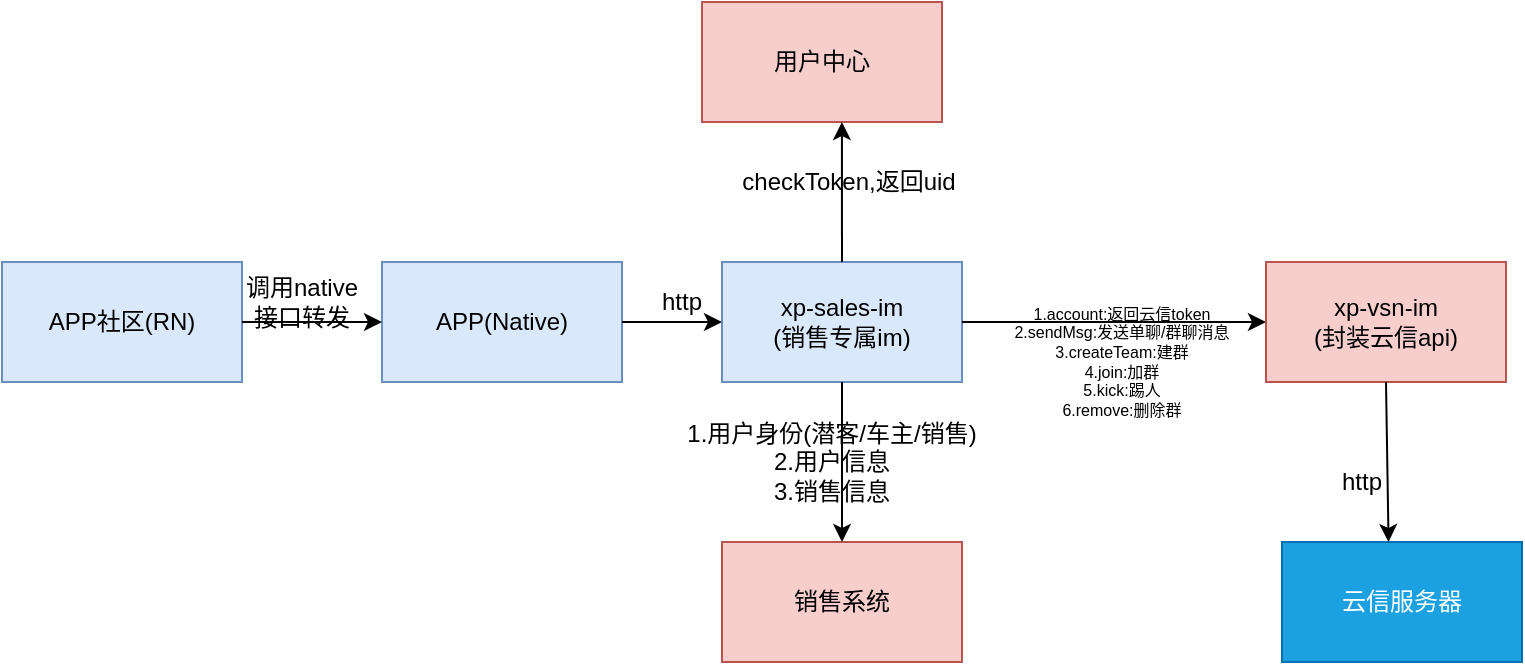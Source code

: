 <mxfile version="12.4.3" type="github" pages="1">
  <diagram id="bsD2x_KO6xM0R5m1DpQU" name="Page-1">
    <mxGraphModel dx="1600" dy="378" grid="1" gridSize="10" guides="1" tooltips="1" connect="1" arrows="1" fold="1" page="1" pageScale="1" pageWidth="827" pageHeight="1169" math="0" shadow="0">
      <root>
        <mxCell id="0"/>
        <mxCell id="1" parent="0"/>
        <mxCell id="owGcyw35CdWoM1V62iLP-1" value="xp-sales-im&lt;br&gt;(销售专属im)" style="rounded=0;whiteSpace=wrap;html=1;fillColor=#dae8fc;strokeColor=#6c8ebf;" parent="1" vertex="1">
          <mxGeometry x="330" y="140" width="120" height="60" as="geometry"/>
        </mxCell>
        <mxCell id="owGcyw35CdWoM1V62iLP-2" value="xp-vsn-im&lt;br&gt;(封装云信api)" style="rounded=0;whiteSpace=wrap;html=1;fillColor=#f8cecc;strokeColor=#b85450;" parent="1" vertex="1">
          <mxGeometry x="602" y="140" width="120" height="60" as="geometry"/>
        </mxCell>
        <mxCell id="owGcyw35CdWoM1V62iLP-3" value="云信服务器" style="rounded=0;whiteSpace=wrap;html=1;fillColor=#1ba1e2;strokeColor=#006EAF;fontColor=#ffffff;" parent="1" vertex="1">
          <mxGeometry x="610" y="280" width="120" height="60" as="geometry"/>
        </mxCell>
        <mxCell id="owGcyw35CdWoM1V62iLP-4" value="销售系统" style="rounded=0;whiteSpace=wrap;html=1;fillColor=#f8cecc;strokeColor=#b85450;" parent="1" vertex="1">
          <mxGeometry x="330" y="280" width="120" height="60" as="geometry"/>
        </mxCell>
        <mxCell id="owGcyw35CdWoM1V62iLP-5" value="用户中心" style="rounded=0;whiteSpace=wrap;html=1;fillColor=#f8cecc;strokeColor=#b85450;" parent="1" vertex="1">
          <mxGeometry x="320" y="10" width="120" height="60" as="geometry"/>
        </mxCell>
        <mxCell id="owGcyw35CdWoM1V62iLP-6" value="APP社区(RN)" style="rounded=0;whiteSpace=wrap;html=1;fillColor=#dae8fc;strokeColor=#6c8ebf;" parent="1" vertex="1">
          <mxGeometry x="-30" y="140" width="120" height="60" as="geometry"/>
        </mxCell>
        <mxCell id="owGcyw35CdWoM1V62iLP-7" value="APP(Native)" style="rounded=0;whiteSpace=wrap;html=1;fillColor=#dae8fc;strokeColor=#6c8ebf;" parent="1" vertex="1">
          <mxGeometry x="160" y="140" width="120" height="60" as="geometry"/>
        </mxCell>
        <mxCell id="owGcyw35CdWoM1V62iLP-8" value="" style="endArrow=classic;html=1;entryX=0;entryY=0.5;entryDx=0;entryDy=0;exitX=1;exitY=0.5;exitDx=0;exitDy=0;" parent="1" source="owGcyw35CdWoM1V62iLP-6" target="owGcyw35CdWoM1V62iLP-7" edge="1">
          <mxGeometry width="50" height="50" relative="1" as="geometry">
            <mxPoint x="-10" y="410" as="sourcePoint"/>
            <mxPoint x="40" y="360" as="targetPoint"/>
          </mxGeometry>
        </mxCell>
        <mxCell id="owGcyw35CdWoM1V62iLP-10" value="" style="endArrow=classic;html=1;entryX=0.583;entryY=1;entryDx=0;entryDy=0;entryPerimeter=0;" parent="1" source="owGcyw35CdWoM1V62iLP-1" target="owGcyw35CdWoM1V62iLP-5" edge="1">
          <mxGeometry width="50" height="50" relative="1" as="geometry">
            <mxPoint x="-10" y="410" as="sourcePoint"/>
            <mxPoint x="400" y="80" as="targetPoint"/>
          </mxGeometry>
        </mxCell>
        <mxCell id="owGcyw35CdWoM1V62iLP-11" value="checkToken,返回uid" style="text;html=1;strokeColor=none;fillColor=none;align=center;verticalAlign=middle;whiteSpace=wrap;rounded=0;" parent="1" vertex="1">
          <mxGeometry x="320" y="90" width="147" height="20" as="geometry"/>
        </mxCell>
        <mxCell id="owGcyw35CdWoM1V62iLP-12" value="调用native接口转发" style="text;html=1;strokeColor=none;fillColor=none;align=center;verticalAlign=middle;whiteSpace=wrap;rounded=0;" parent="1" vertex="1">
          <mxGeometry x="90" y="150" width="60" height="20" as="geometry"/>
        </mxCell>
        <mxCell id="owGcyw35CdWoM1V62iLP-13" value="" style="endArrow=classic;html=1;entryX=0;entryY=0.5;entryDx=0;entryDy=0;exitX=1;exitY=0.5;exitDx=0;exitDy=0;" parent="1" source="owGcyw35CdWoM1V62iLP-7" target="owGcyw35CdWoM1V62iLP-1" edge="1">
          <mxGeometry width="50" height="50" relative="1" as="geometry">
            <mxPoint x="-30" y="410" as="sourcePoint"/>
            <mxPoint x="20" y="360" as="targetPoint"/>
          </mxGeometry>
        </mxCell>
        <mxCell id="owGcyw35CdWoM1V62iLP-14" value="http" style="text;html=1;strokeColor=none;fillColor=none;align=center;verticalAlign=middle;whiteSpace=wrap;rounded=0;" parent="1" vertex="1">
          <mxGeometry x="290" y="150" width="40" height="20" as="geometry"/>
        </mxCell>
        <mxCell id="owGcyw35CdWoM1V62iLP-19" value="" style="endArrow=classic;html=1;exitX=0.5;exitY=1;exitDx=0;exitDy=0;" parent="1" source="owGcyw35CdWoM1V62iLP-1" target="owGcyw35CdWoM1V62iLP-4" edge="1">
          <mxGeometry width="50" height="50" relative="1" as="geometry">
            <mxPoint x="-30" y="410" as="sourcePoint"/>
            <mxPoint x="20" y="360" as="targetPoint"/>
          </mxGeometry>
        </mxCell>
        <mxCell id="owGcyw35CdWoM1V62iLP-20" value="" style="endArrow=classic;html=1;exitX=1;exitY=0.5;exitDx=0;exitDy=0;entryX=0;entryY=0.5;entryDx=0;entryDy=0;" parent="1" source="owGcyw35CdWoM1V62iLP-1" target="owGcyw35CdWoM1V62iLP-2" edge="1">
          <mxGeometry width="50" height="50" relative="1" as="geometry">
            <mxPoint x="460" y="169.5" as="sourcePoint"/>
            <mxPoint x="590" y="169.5" as="targetPoint"/>
          </mxGeometry>
        </mxCell>
        <mxCell id="owGcyw35CdWoM1V62iLP-21" value="&lt;span style=&quot;font-size: 8px&quot;&gt;1.account:返回云信token&lt;br style=&quot;font-size: 8px&quot;&gt;2.sendMsg:发送单聊/群聊消息&lt;br&gt;3.createTeam:建群&lt;br&gt;4.join:加群&lt;br&gt;5.&lt;/span&gt;&lt;font style=&quot;font-size: 8px&quot;&gt;kick:踢人&lt;br&gt;&lt;/font&gt;&lt;span style=&quot;font-size: 8px&quot;&gt;6.remove:删除群&lt;br style=&quot;font-size: 8px&quot;&gt;&lt;/span&gt;" style="text;html=1;strokeColor=none;fillColor=none;align=center;verticalAlign=middle;whiteSpace=wrap;rounded=0;fontSize=8;" parent="1" vertex="1">
          <mxGeometry x="440" y="180" width="180" height="20" as="geometry"/>
        </mxCell>
        <mxCell id="owGcyw35CdWoM1V62iLP-22" value="" style="endArrow=classic;html=1;exitX=0.5;exitY=1;exitDx=0;exitDy=0;entryX=0.444;entryY=0;entryDx=0;entryDy=0;entryPerimeter=0;" parent="1" source="owGcyw35CdWoM1V62iLP-2" target="owGcyw35CdWoM1V62iLP-3" edge="1">
          <mxGeometry width="50" height="50" relative="1" as="geometry">
            <mxPoint x="-30" y="410" as="sourcePoint"/>
            <mxPoint x="20" y="360" as="targetPoint"/>
          </mxGeometry>
        </mxCell>
        <mxCell id="owGcyw35CdWoM1V62iLP-23" value="http" style="text;html=1;strokeColor=none;fillColor=none;align=center;verticalAlign=middle;whiteSpace=wrap;rounded=0;" parent="1" vertex="1">
          <mxGeometry x="630" y="240" width="40" height="20" as="geometry"/>
        </mxCell>
        <mxCell id="owGcyw35CdWoM1V62iLP-25" value="1.用户身份(潜客/车主/销售)&lt;br&gt;2.用户信息&lt;br&gt;3.销售信息" style="text;html=1;strokeColor=none;fillColor=none;align=center;verticalAlign=middle;whiteSpace=wrap;rounded=0;" parent="1" vertex="1">
          <mxGeometry x="290" y="230" width="190" height="20" as="geometry"/>
        </mxCell>
      </root>
    </mxGraphModel>
  </diagram>
</mxfile>
